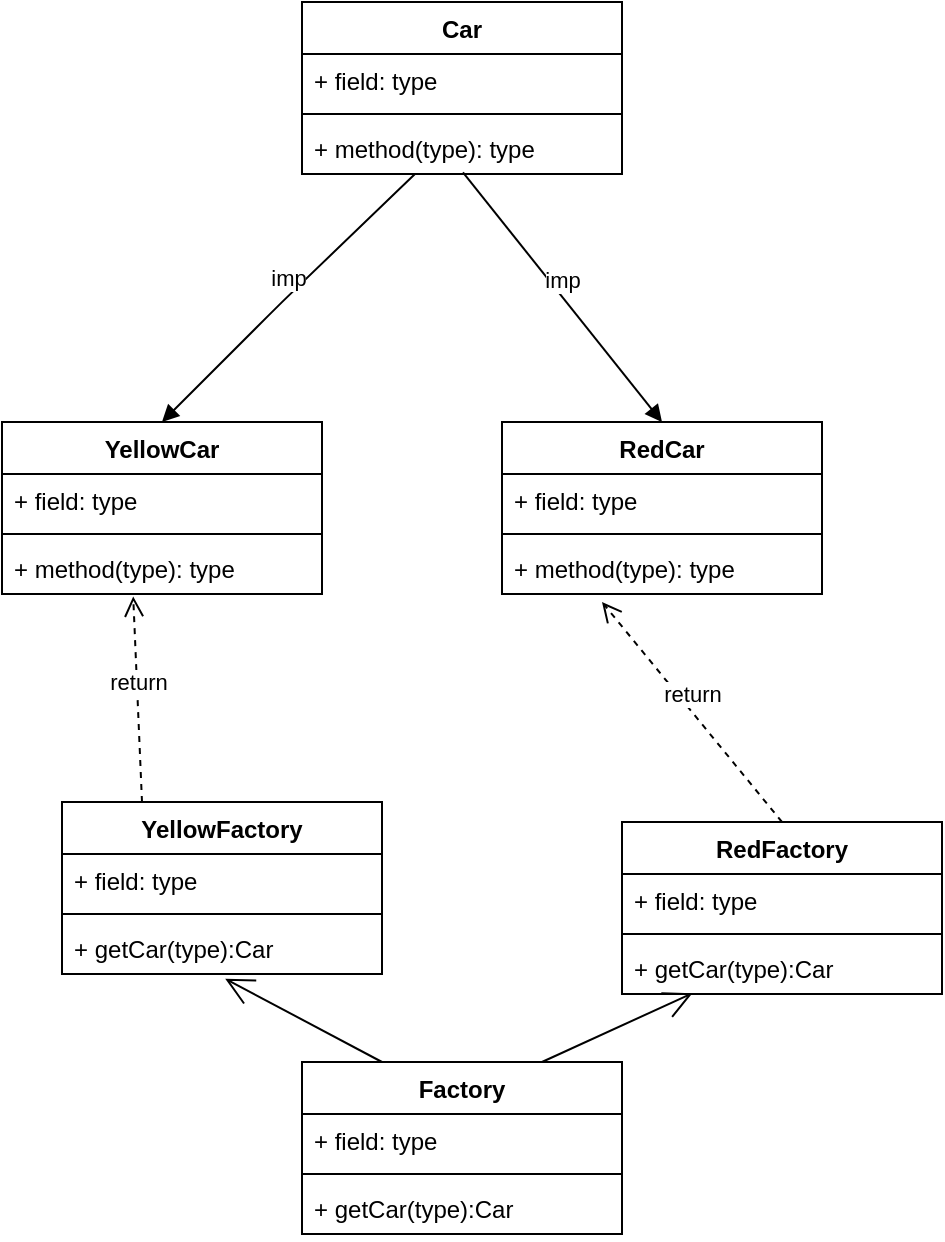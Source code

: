 <mxfile version="26.2.2">
  <diagram name="第 1 页" id="GywUyIkqHbcKURkKQFt9">
    <mxGraphModel dx="1030" dy="1780" grid="1" gridSize="10" guides="1" tooltips="1" connect="1" arrows="1" fold="1" page="1" pageScale="1" pageWidth="827" pageHeight="1169" math="0" shadow="0">
      <root>
        <mxCell id="0" />
        <mxCell id="1" parent="0" />
        <mxCell id="CH3hDEMvR9ToWdurrlUH-1" value="YellowCar" style="swimlane;fontStyle=1;align=center;verticalAlign=top;childLayout=stackLayout;horizontal=1;startSize=26;horizontalStack=0;resizeParent=1;resizeParentMax=0;resizeLast=0;collapsible=1;marginBottom=0;" vertex="1" parent="1">
          <mxGeometry x="90" y="130" width="160" height="86" as="geometry" />
        </mxCell>
        <mxCell id="CH3hDEMvR9ToWdurrlUH-2" value="+ field: type" style="text;strokeColor=none;fillColor=none;align=left;verticalAlign=top;spacingLeft=4;spacingRight=4;overflow=hidden;rotatable=0;points=[[0,0.5],[1,0.5]];portConstraint=eastwest;" vertex="1" parent="CH3hDEMvR9ToWdurrlUH-1">
          <mxGeometry y="26" width="160" height="26" as="geometry" />
        </mxCell>
        <mxCell id="CH3hDEMvR9ToWdurrlUH-3" value="" style="line;strokeWidth=1;fillColor=none;align=left;verticalAlign=middle;spacingTop=-1;spacingLeft=3;spacingRight=3;rotatable=0;labelPosition=right;points=[];portConstraint=eastwest;" vertex="1" parent="CH3hDEMvR9ToWdurrlUH-1">
          <mxGeometry y="52" width="160" height="8" as="geometry" />
        </mxCell>
        <mxCell id="CH3hDEMvR9ToWdurrlUH-4" value="+ method(type): type" style="text;strokeColor=none;fillColor=none;align=left;verticalAlign=top;spacingLeft=4;spacingRight=4;overflow=hidden;rotatable=0;points=[[0,0.5],[1,0.5]];portConstraint=eastwest;" vertex="1" parent="CH3hDEMvR9ToWdurrlUH-1">
          <mxGeometry y="60" width="160" height="26" as="geometry" />
        </mxCell>
        <mxCell id="CH3hDEMvR9ToWdurrlUH-5" value="RedCar" style="swimlane;fontStyle=1;align=center;verticalAlign=top;childLayout=stackLayout;horizontal=1;startSize=26;horizontalStack=0;resizeParent=1;resizeParentMax=0;resizeLast=0;collapsible=1;marginBottom=0;" vertex="1" parent="1">
          <mxGeometry x="340" y="130" width="160" height="86" as="geometry" />
        </mxCell>
        <mxCell id="CH3hDEMvR9ToWdurrlUH-6" value="+ field: type" style="text;strokeColor=none;fillColor=none;align=left;verticalAlign=top;spacingLeft=4;spacingRight=4;overflow=hidden;rotatable=0;points=[[0,0.5],[1,0.5]];portConstraint=eastwest;" vertex="1" parent="CH3hDEMvR9ToWdurrlUH-5">
          <mxGeometry y="26" width="160" height="26" as="geometry" />
        </mxCell>
        <mxCell id="CH3hDEMvR9ToWdurrlUH-7" value="" style="line;strokeWidth=1;fillColor=none;align=left;verticalAlign=middle;spacingTop=-1;spacingLeft=3;spacingRight=3;rotatable=0;labelPosition=right;points=[];portConstraint=eastwest;" vertex="1" parent="CH3hDEMvR9ToWdurrlUH-5">
          <mxGeometry y="52" width="160" height="8" as="geometry" />
        </mxCell>
        <mxCell id="CH3hDEMvR9ToWdurrlUH-8" value="+ method(type): type" style="text;strokeColor=none;fillColor=none;align=left;verticalAlign=top;spacingLeft=4;spacingRight=4;overflow=hidden;rotatable=0;points=[[0,0.5],[1,0.5]];portConstraint=eastwest;" vertex="1" parent="CH3hDEMvR9ToWdurrlUH-5">
          <mxGeometry y="60" width="160" height="26" as="geometry" />
        </mxCell>
        <mxCell id="CH3hDEMvR9ToWdurrlUH-9" value="Car" style="swimlane;fontStyle=1;align=center;verticalAlign=top;childLayout=stackLayout;horizontal=1;startSize=26;horizontalStack=0;resizeParent=1;resizeParentMax=0;resizeLast=0;collapsible=1;marginBottom=0;" vertex="1" parent="1">
          <mxGeometry x="240" y="-80" width="160" height="86" as="geometry" />
        </mxCell>
        <mxCell id="CH3hDEMvR9ToWdurrlUH-10" value="+ field: type" style="text;strokeColor=none;fillColor=none;align=left;verticalAlign=top;spacingLeft=4;spacingRight=4;overflow=hidden;rotatable=0;points=[[0,0.5],[1,0.5]];portConstraint=eastwest;" vertex="1" parent="CH3hDEMvR9ToWdurrlUH-9">
          <mxGeometry y="26" width="160" height="26" as="geometry" />
        </mxCell>
        <mxCell id="CH3hDEMvR9ToWdurrlUH-11" value="" style="line;strokeWidth=1;fillColor=none;align=left;verticalAlign=middle;spacingTop=-1;spacingLeft=3;spacingRight=3;rotatable=0;labelPosition=right;points=[];portConstraint=eastwest;" vertex="1" parent="CH3hDEMvR9ToWdurrlUH-9">
          <mxGeometry y="52" width="160" height="8" as="geometry" />
        </mxCell>
        <mxCell id="CH3hDEMvR9ToWdurrlUH-12" value="+ method(type): type" style="text;strokeColor=none;fillColor=none;align=left;verticalAlign=top;spacingLeft=4;spacingRight=4;overflow=hidden;rotatable=0;points=[[0,0.5],[1,0.5]];portConstraint=eastwest;" vertex="1" parent="CH3hDEMvR9ToWdurrlUH-9">
          <mxGeometry y="60" width="160" height="26" as="geometry" />
        </mxCell>
        <mxCell id="CH3hDEMvR9ToWdurrlUH-13" value="imp" style="html=1;verticalAlign=bottom;endArrow=block;exitX=0.353;exitY=1;exitDx=0;exitDy=0;exitPerimeter=0;entryX=0.5;entryY=0;entryDx=0;entryDy=0;" edge="1" parent="1" source="CH3hDEMvR9ToWdurrlUH-12" target="CH3hDEMvR9ToWdurrlUH-1">
          <mxGeometry width="80" relative="1" as="geometry">
            <mxPoint x="90" y="240" as="sourcePoint" />
            <mxPoint x="170" y="240" as="targetPoint" />
            <Array as="points">
              <mxPoint x="230" y="70" />
            </Array>
          </mxGeometry>
        </mxCell>
        <mxCell id="CH3hDEMvR9ToWdurrlUH-14" value="imp" style="html=1;verticalAlign=bottom;endArrow=block;exitX=0.503;exitY=0.969;exitDx=0;exitDy=0;exitPerimeter=0;entryX=0.5;entryY=0;entryDx=0;entryDy=0;" edge="1" parent="1" source="CH3hDEMvR9ToWdurrlUH-12" target="CH3hDEMvR9ToWdurrlUH-5">
          <mxGeometry width="80" relative="1" as="geometry">
            <mxPoint x="430" y="50" as="sourcePoint" />
            <mxPoint x="510" y="50" as="targetPoint" />
          </mxGeometry>
        </mxCell>
        <mxCell id="CH3hDEMvR9ToWdurrlUH-15" value="YellowFactory" style="swimlane;fontStyle=1;align=center;verticalAlign=top;childLayout=stackLayout;horizontal=1;startSize=26;horizontalStack=0;resizeParent=1;resizeParentMax=0;resizeLast=0;collapsible=1;marginBottom=0;" vertex="1" parent="1">
          <mxGeometry x="120" y="320" width="160" height="86" as="geometry" />
        </mxCell>
        <mxCell id="CH3hDEMvR9ToWdurrlUH-16" value="+ field: type" style="text;strokeColor=none;fillColor=none;align=left;verticalAlign=top;spacingLeft=4;spacingRight=4;overflow=hidden;rotatable=0;points=[[0,0.5],[1,0.5]];portConstraint=eastwest;" vertex="1" parent="CH3hDEMvR9ToWdurrlUH-15">
          <mxGeometry y="26" width="160" height="26" as="geometry" />
        </mxCell>
        <mxCell id="CH3hDEMvR9ToWdurrlUH-17" value="" style="line;strokeWidth=1;fillColor=none;align=left;verticalAlign=middle;spacingTop=-1;spacingLeft=3;spacingRight=3;rotatable=0;labelPosition=right;points=[];portConstraint=eastwest;" vertex="1" parent="CH3hDEMvR9ToWdurrlUH-15">
          <mxGeometry y="52" width="160" height="8" as="geometry" />
        </mxCell>
        <mxCell id="CH3hDEMvR9ToWdurrlUH-18" value="+ getCar(type):Car" style="text;strokeColor=none;fillColor=none;align=left;verticalAlign=top;spacingLeft=4;spacingRight=4;overflow=hidden;rotatable=0;points=[[0,0.5],[1,0.5]];portConstraint=eastwest;" vertex="1" parent="CH3hDEMvR9ToWdurrlUH-15">
          <mxGeometry y="60" width="160" height="26" as="geometry" />
        </mxCell>
        <mxCell id="CH3hDEMvR9ToWdurrlUH-19" value="return" style="html=1;verticalAlign=bottom;endArrow=open;dashed=1;endSize=8;entryX=0.41;entryY=1.046;entryDx=0;entryDy=0;entryPerimeter=0;exitX=0.25;exitY=0;exitDx=0;exitDy=0;" edge="1" parent="1" source="CH3hDEMvR9ToWdurrlUH-15" target="CH3hDEMvR9ToWdurrlUH-4">
          <mxGeometry relative="1" as="geometry">
            <mxPoint x="170" y="420" as="sourcePoint" />
            <mxPoint x="90" y="420" as="targetPoint" />
          </mxGeometry>
        </mxCell>
        <mxCell id="CH3hDEMvR9ToWdurrlUH-20" value="return" style="html=1;verticalAlign=bottom;endArrow=open;dashed=1;endSize=8;exitX=0.5;exitY=0;exitDx=0;exitDy=0;" edge="1" parent="1" source="CH3hDEMvR9ToWdurrlUH-25">
          <mxGeometry relative="1" as="geometry">
            <mxPoint x="290" y="320" as="sourcePoint" />
            <mxPoint x="390" y="220" as="targetPoint" />
          </mxGeometry>
        </mxCell>
        <mxCell id="CH3hDEMvR9ToWdurrlUH-25" value="RedFactory" style="swimlane;fontStyle=1;align=center;verticalAlign=top;childLayout=stackLayout;horizontal=1;startSize=26;horizontalStack=0;resizeParent=1;resizeParentMax=0;resizeLast=0;collapsible=1;marginBottom=0;" vertex="1" parent="1">
          <mxGeometry x="400" y="330" width="160" height="86" as="geometry" />
        </mxCell>
        <mxCell id="CH3hDEMvR9ToWdurrlUH-26" value="+ field: type" style="text;strokeColor=none;fillColor=none;align=left;verticalAlign=top;spacingLeft=4;spacingRight=4;overflow=hidden;rotatable=0;points=[[0,0.5],[1,0.5]];portConstraint=eastwest;" vertex="1" parent="CH3hDEMvR9ToWdurrlUH-25">
          <mxGeometry y="26" width="160" height="26" as="geometry" />
        </mxCell>
        <mxCell id="CH3hDEMvR9ToWdurrlUH-27" value="" style="line;strokeWidth=1;fillColor=none;align=left;verticalAlign=middle;spacingTop=-1;spacingLeft=3;spacingRight=3;rotatable=0;labelPosition=right;points=[];portConstraint=eastwest;" vertex="1" parent="CH3hDEMvR9ToWdurrlUH-25">
          <mxGeometry y="52" width="160" height="8" as="geometry" />
        </mxCell>
        <mxCell id="CH3hDEMvR9ToWdurrlUH-28" value="+ getCar(type):Car" style="text;strokeColor=none;fillColor=none;align=left;verticalAlign=top;spacingLeft=4;spacingRight=4;overflow=hidden;rotatable=0;points=[[0,0.5],[1,0.5]];portConstraint=eastwest;" vertex="1" parent="CH3hDEMvR9ToWdurrlUH-25">
          <mxGeometry y="60" width="160" height="26" as="geometry" />
        </mxCell>
        <mxCell id="CH3hDEMvR9ToWdurrlUH-29" value="Factory" style="swimlane;fontStyle=1;align=center;verticalAlign=top;childLayout=stackLayout;horizontal=1;startSize=26;horizontalStack=0;resizeParent=1;resizeParentMax=0;resizeLast=0;collapsible=1;marginBottom=0;" vertex="1" parent="1">
          <mxGeometry x="240" y="450" width="160" height="86" as="geometry" />
        </mxCell>
        <mxCell id="CH3hDEMvR9ToWdurrlUH-30" value="+ field: type" style="text;strokeColor=none;fillColor=none;align=left;verticalAlign=top;spacingLeft=4;spacingRight=4;overflow=hidden;rotatable=0;points=[[0,0.5],[1,0.5]];portConstraint=eastwest;" vertex="1" parent="CH3hDEMvR9ToWdurrlUH-29">
          <mxGeometry y="26" width="160" height="26" as="geometry" />
        </mxCell>
        <mxCell id="CH3hDEMvR9ToWdurrlUH-31" value="" style="line;strokeWidth=1;fillColor=none;align=left;verticalAlign=middle;spacingTop=-1;spacingLeft=3;spacingRight=3;rotatable=0;labelPosition=right;points=[];portConstraint=eastwest;" vertex="1" parent="CH3hDEMvR9ToWdurrlUH-29">
          <mxGeometry y="52" width="160" height="8" as="geometry" />
        </mxCell>
        <mxCell id="CH3hDEMvR9ToWdurrlUH-32" value="+ getCar(type):Car" style="text;strokeColor=none;fillColor=none;align=left;verticalAlign=top;spacingLeft=4;spacingRight=4;overflow=hidden;rotatable=0;points=[[0,0.5],[1,0.5]];portConstraint=eastwest;" vertex="1" parent="CH3hDEMvR9ToWdurrlUH-29">
          <mxGeometry y="60" width="160" height="26" as="geometry" />
        </mxCell>
        <mxCell id="CH3hDEMvR9ToWdurrlUH-36" value="" style="endArrow=open;endFill=1;endSize=12;html=1;rounded=0;exitX=0.25;exitY=0;exitDx=0;exitDy=0;entryX=0.51;entryY=1.092;entryDx=0;entryDy=0;entryPerimeter=0;" edge="1" parent="1" source="CH3hDEMvR9ToWdurrlUH-29" target="CH3hDEMvR9ToWdurrlUH-18">
          <mxGeometry width="160" relative="1" as="geometry">
            <mxPoint x="330" y="220" as="sourcePoint" />
            <mxPoint x="490" y="220" as="targetPoint" />
          </mxGeometry>
        </mxCell>
        <mxCell id="CH3hDEMvR9ToWdurrlUH-41" value="" style="endArrow=open;endFill=1;endSize=12;html=1;rounded=0;exitX=0.75;exitY=0;exitDx=0;exitDy=0;entryX=0.22;entryY=0.985;entryDx=0;entryDy=0;entryPerimeter=0;" edge="1" parent="1" source="CH3hDEMvR9ToWdurrlUH-29" target="CH3hDEMvR9ToWdurrlUH-28">
          <mxGeometry width="160" relative="1" as="geometry">
            <mxPoint x="290" y="460" as="sourcePoint" />
            <mxPoint x="212" y="418" as="targetPoint" />
          </mxGeometry>
        </mxCell>
      </root>
    </mxGraphModel>
  </diagram>
</mxfile>
